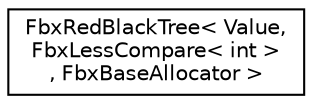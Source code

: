 digraph "クラス階層図"
{
  edge [fontname="Helvetica",fontsize="10",labelfontname="Helvetica",labelfontsize="10"];
  node [fontname="Helvetica",fontsize="10",shape=record];
  rankdir="LR";
  Node0 [label="FbxRedBlackTree\< Value,\l FbxLessCompare\< int \>\l, FbxBaseAllocator \>",height=0.2,width=0.4,color="black", fillcolor="white", style="filled",URL="$class_fbx_red_black_tree.html"];
}
